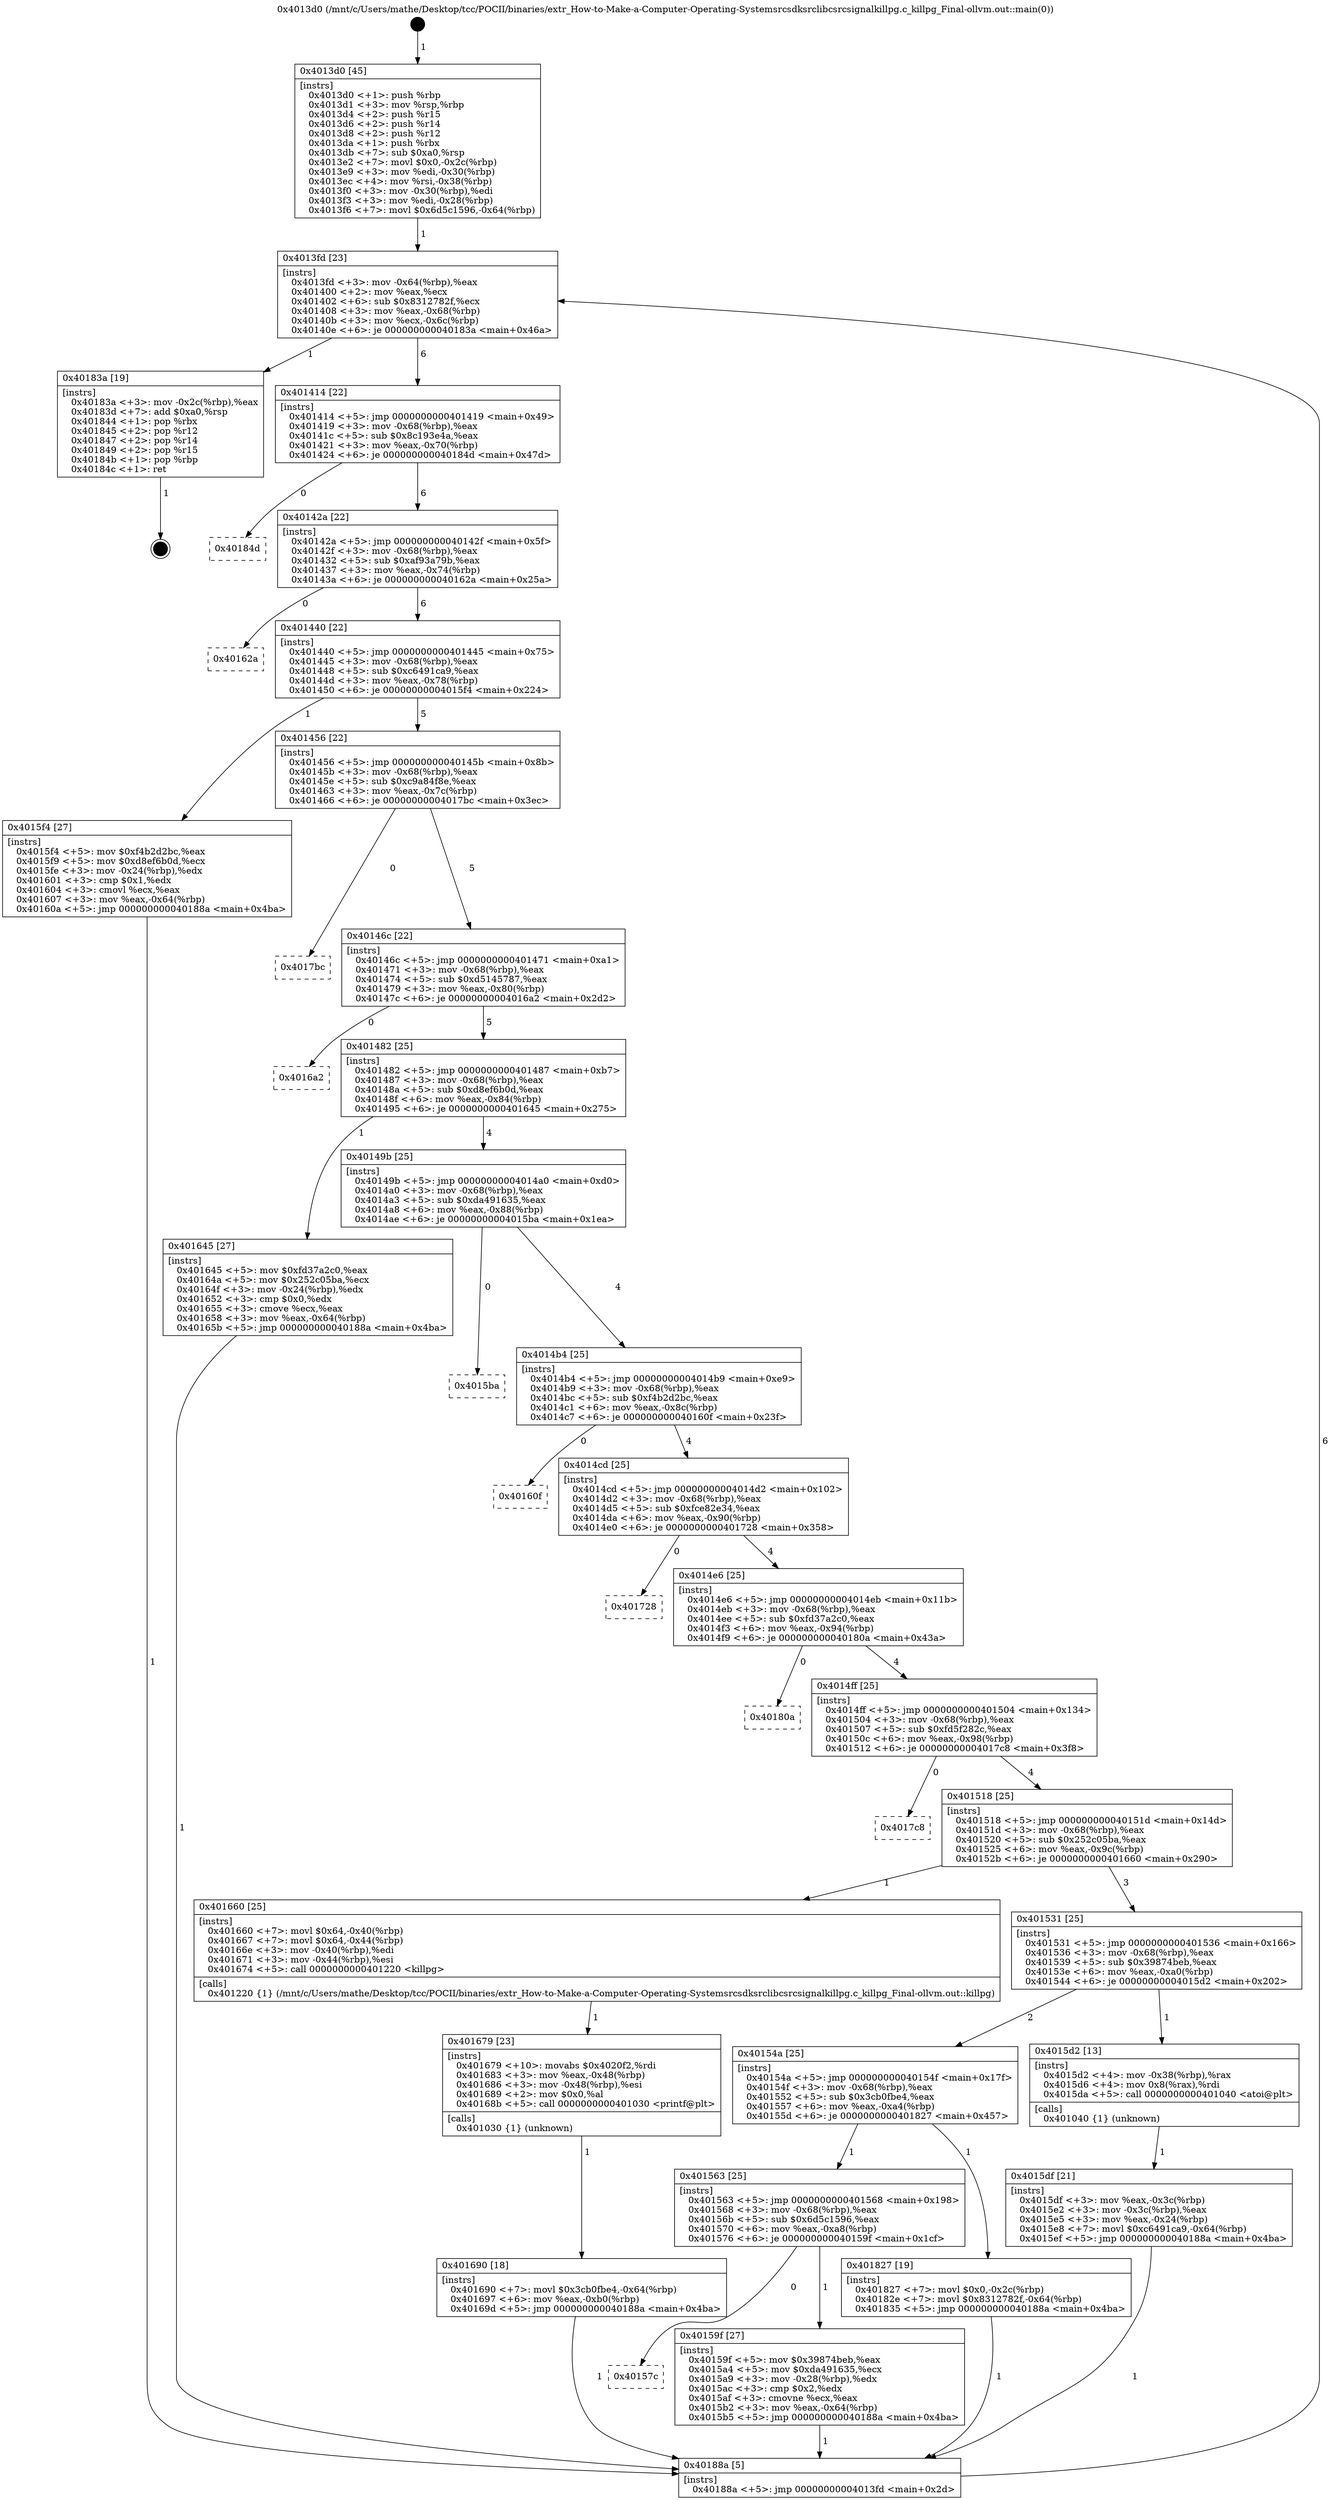 digraph "0x4013d0" {
  label = "0x4013d0 (/mnt/c/Users/mathe/Desktop/tcc/POCII/binaries/extr_How-to-Make-a-Computer-Operating-Systemsrcsdksrclibcsrcsignalkillpg.c_killpg_Final-ollvm.out::main(0))"
  labelloc = "t"
  node[shape=record]

  Entry [label="",width=0.3,height=0.3,shape=circle,fillcolor=black,style=filled]
  "0x4013fd" [label="{
     0x4013fd [23]\l
     | [instrs]\l
     &nbsp;&nbsp;0x4013fd \<+3\>: mov -0x64(%rbp),%eax\l
     &nbsp;&nbsp;0x401400 \<+2\>: mov %eax,%ecx\l
     &nbsp;&nbsp;0x401402 \<+6\>: sub $0x8312782f,%ecx\l
     &nbsp;&nbsp;0x401408 \<+3\>: mov %eax,-0x68(%rbp)\l
     &nbsp;&nbsp;0x40140b \<+3\>: mov %ecx,-0x6c(%rbp)\l
     &nbsp;&nbsp;0x40140e \<+6\>: je 000000000040183a \<main+0x46a\>\l
  }"]
  "0x40183a" [label="{
     0x40183a [19]\l
     | [instrs]\l
     &nbsp;&nbsp;0x40183a \<+3\>: mov -0x2c(%rbp),%eax\l
     &nbsp;&nbsp;0x40183d \<+7\>: add $0xa0,%rsp\l
     &nbsp;&nbsp;0x401844 \<+1\>: pop %rbx\l
     &nbsp;&nbsp;0x401845 \<+2\>: pop %r12\l
     &nbsp;&nbsp;0x401847 \<+2\>: pop %r14\l
     &nbsp;&nbsp;0x401849 \<+2\>: pop %r15\l
     &nbsp;&nbsp;0x40184b \<+1\>: pop %rbp\l
     &nbsp;&nbsp;0x40184c \<+1\>: ret\l
  }"]
  "0x401414" [label="{
     0x401414 [22]\l
     | [instrs]\l
     &nbsp;&nbsp;0x401414 \<+5\>: jmp 0000000000401419 \<main+0x49\>\l
     &nbsp;&nbsp;0x401419 \<+3\>: mov -0x68(%rbp),%eax\l
     &nbsp;&nbsp;0x40141c \<+5\>: sub $0x8c193e4a,%eax\l
     &nbsp;&nbsp;0x401421 \<+3\>: mov %eax,-0x70(%rbp)\l
     &nbsp;&nbsp;0x401424 \<+6\>: je 000000000040184d \<main+0x47d\>\l
  }"]
  Exit [label="",width=0.3,height=0.3,shape=circle,fillcolor=black,style=filled,peripheries=2]
  "0x40184d" [label="{
     0x40184d\l
  }", style=dashed]
  "0x40142a" [label="{
     0x40142a [22]\l
     | [instrs]\l
     &nbsp;&nbsp;0x40142a \<+5\>: jmp 000000000040142f \<main+0x5f\>\l
     &nbsp;&nbsp;0x40142f \<+3\>: mov -0x68(%rbp),%eax\l
     &nbsp;&nbsp;0x401432 \<+5\>: sub $0xaf93a79b,%eax\l
     &nbsp;&nbsp;0x401437 \<+3\>: mov %eax,-0x74(%rbp)\l
     &nbsp;&nbsp;0x40143a \<+6\>: je 000000000040162a \<main+0x25a\>\l
  }"]
  "0x401690" [label="{
     0x401690 [18]\l
     | [instrs]\l
     &nbsp;&nbsp;0x401690 \<+7\>: movl $0x3cb0fbe4,-0x64(%rbp)\l
     &nbsp;&nbsp;0x401697 \<+6\>: mov %eax,-0xb0(%rbp)\l
     &nbsp;&nbsp;0x40169d \<+5\>: jmp 000000000040188a \<main+0x4ba\>\l
  }"]
  "0x40162a" [label="{
     0x40162a\l
  }", style=dashed]
  "0x401440" [label="{
     0x401440 [22]\l
     | [instrs]\l
     &nbsp;&nbsp;0x401440 \<+5\>: jmp 0000000000401445 \<main+0x75\>\l
     &nbsp;&nbsp;0x401445 \<+3\>: mov -0x68(%rbp),%eax\l
     &nbsp;&nbsp;0x401448 \<+5\>: sub $0xc6491ca9,%eax\l
     &nbsp;&nbsp;0x40144d \<+3\>: mov %eax,-0x78(%rbp)\l
     &nbsp;&nbsp;0x401450 \<+6\>: je 00000000004015f4 \<main+0x224\>\l
  }"]
  "0x401679" [label="{
     0x401679 [23]\l
     | [instrs]\l
     &nbsp;&nbsp;0x401679 \<+10\>: movabs $0x4020f2,%rdi\l
     &nbsp;&nbsp;0x401683 \<+3\>: mov %eax,-0x48(%rbp)\l
     &nbsp;&nbsp;0x401686 \<+3\>: mov -0x48(%rbp),%esi\l
     &nbsp;&nbsp;0x401689 \<+2\>: mov $0x0,%al\l
     &nbsp;&nbsp;0x40168b \<+5\>: call 0000000000401030 \<printf@plt\>\l
     | [calls]\l
     &nbsp;&nbsp;0x401030 \{1\} (unknown)\l
  }"]
  "0x4015f4" [label="{
     0x4015f4 [27]\l
     | [instrs]\l
     &nbsp;&nbsp;0x4015f4 \<+5\>: mov $0xf4b2d2bc,%eax\l
     &nbsp;&nbsp;0x4015f9 \<+5\>: mov $0xd8ef6b0d,%ecx\l
     &nbsp;&nbsp;0x4015fe \<+3\>: mov -0x24(%rbp),%edx\l
     &nbsp;&nbsp;0x401601 \<+3\>: cmp $0x1,%edx\l
     &nbsp;&nbsp;0x401604 \<+3\>: cmovl %ecx,%eax\l
     &nbsp;&nbsp;0x401607 \<+3\>: mov %eax,-0x64(%rbp)\l
     &nbsp;&nbsp;0x40160a \<+5\>: jmp 000000000040188a \<main+0x4ba\>\l
  }"]
  "0x401456" [label="{
     0x401456 [22]\l
     | [instrs]\l
     &nbsp;&nbsp;0x401456 \<+5\>: jmp 000000000040145b \<main+0x8b\>\l
     &nbsp;&nbsp;0x40145b \<+3\>: mov -0x68(%rbp),%eax\l
     &nbsp;&nbsp;0x40145e \<+5\>: sub $0xc9a84f8e,%eax\l
     &nbsp;&nbsp;0x401463 \<+3\>: mov %eax,-0x7c(%rbp)\l
     &nbsp;&nbsp;0x401466 \<+6\>: je 00000000004017bc \<main+0x3ec\>\l
  }"]
  "0x4015df" [label="{
     0x4015df [21]\l
     | [instrs]\l
     &nbsp;&nbsp;0x4015df \<+3\>: mov %eax,-0x3c(%rbp)\l
     &nbsp;&nbsp;0x4015e2 \<+3\>: mov -0x3c(%rbp),%eax\l
     &nbsp;&nbsp;0x4015e5 \<+3\>: mov %eax,-0x24(%rbp)\l
     &nbsp;&nbsp;0x4015e8 \<+7\>: movl $0xc6491ca9,-0x64(%rbp)\l
     &nbsp;&nbsp;0x4015ef \<+5\>: jmp 000000000040188a \<main+0x4ba\>\l
  }"]
  "0x4017bc" [label="{
     0x4017bc\l
  }", style=dashed]
  "0x40146c" [label="{
     0x40146c [22]\l
     | [instrs]\l
     &nbsp;&nbsp;0x40146c \<+5\>: jmp 0000000000401471 \<main+0xa1\>\l
     &nbsp;&nbsp;0x401471 \<+3\>: mov -0x68(%rbp),%eax\l
     &nbsp;&nbsp;0x401474 \<+5\>: sub $0xd5145787,%eax\l
     &nbsp;&nbsp;0x401479 \<+3\>: mov %eax,-0x80(%rbp)\l
     &nbsp;&nbsp;0x40147c \<+6\>: je 00000000004016a2 \<main+0x2d2\>\l
  }"]
  "0x4013d0" [label="{
     0x4013d0 [45]\l
     | [instrs]\l
     &nbsp;&nbsp;0x4013d0 \<+1\>: push %rbp\l
     &nbsp;&nbsp;0x4013d1 \<+3\>: mov %rsp,%rbp\l
     &nbsp;&nbsp;0x4013d4 \<+2\>: push %r15\l
     &nbsp;&nbsp;0x4013d6 \<+2\>: push %r14\l
     &nbsp;&nbsp;0x4013d8 \<+2\>: push %r12\l
     &nbsp;&nbsp;0x4013da \<+1\>: push %rbx\l
     &nbsp;&nbsp;0x4013db \<+7\>: sub $0xa0,%rsp\l
     &nbsp;&nbsp;0x4013e2 \<+7\>: movl $0x0,-0x2c(%rbp)\l
     &nbsp;&nbsp;0x4013e9 \<+3\>: mov %edi,-0x30(%rbp)\l
     &nbsp;&nbsp;0x4013ec \<+4\>: mov %rsi,-0x38(%rbp)\l
     &nbsp;&nbsp;0x4013f0 \<+3\>: mov -0x30(%rbp),%edi\l
     &nbsp;&nbsp;0x4013f3 \<+3\>: mov %edi,-0x28(%rbp)\l
     &nbsp;&nbsp;0x4013f6 \<+7\>: movl $0x6d5c1596,-0x64(%rbp)\l
  }"]
  "0x4016a2" [label="{
     0x4016a2\l
  }", style=dashed]
  "0x401482" [label="{
     0x401482 [25]\l
     | [instrs]\l
     &nbsp;&nbsp;0x401482 \<+5\>: jmp 0000000000401487 \<main+0xb7\>\l
     &nbsp;&nbsp;0x401487 \<+3\>: mov -0x68(%rbp),%eax\l
     &nbsp;&nbsp;0x40148a \<+5\>: sub $0xd8ef6b0d,%eax\l
     &nbsp;&nbsp;0x40148f \<+6\>: mov %eax,-0x84(%rbp)\l
     &nbsp;&nbsp;0x401495 \<+6\>: je 0000000000401645 \<main+0x275\>\l
  }"]
  "0x40188a" [label="{
     0x40188a [5]\l
     | [instrs]\l
     &nbsp;&nbsp;0x40188a \<+5\>: jmp 00000000004013fd \<main+0x2d\>\l
  }"]
  "0x401645" [label="{
     0x401645 [27]\l
     | [instrs]\l
     &nbsp;&nbsp;0x401645 \<+5\>: mov $0xfd37a2c0,%eax\l
     &nbsp;&nbsp;0x40164a \<+5\>: mov $0x252c05ba,%ecx\l
     &nbsp;&nbsp;0x40164f \<+3\>: mov -0x24(%rbp),%edx\l
     &nbsp;&nbsp;0x401652 \<+3\>: cmp $0x0,%edx\l
     &nbsp;&nbsp;0x401655 \<+3\>: cmove %ecx,%eax\l
     &nbsp;&nbsp;0x401658 \<+3\>: mov %eax,-0x64(%rbp)\l
     &nbsp;&nbsp;0x40165b \<+5\>: jmp 000000000040188a \<main+0x4ba\>\l
  }"]
  "0x40149b" [label="{
     0x40149b [25]\l
     | [instrs]\l
     &nbsp;&nbsp;0x40149b \<+5\>: jmp 00000000004014a0 \<main+0xd0\>\l
     &nbsp;&nbsp;0x4014a0 \<+3\>: mov -0x68(%rbp),%eax\l
     &nbsp;&nbsp;0x4014a3 \<+5\>: sub $0xda491635,%eax\l
     &nbsp;&nbsp;0x4014a8 \<+6\>: mov %eax,-0x88(%rbp)\l
     &nbsp;&nbsp;0x4014ae \<+6\>: je 00000000004015ba \<main+0x1ea\>\l
  }"]
  "0x40157c" [label="{
     0x40157c\l
  }", style=dashed]
  "0x4015ba" [label="{
     0x4015ba\l
  }", style=dashed]
  "0x4014b4" [label="{
     0x4014b4 [25]\l
     | [instrs]\l
     &nbsp;&nbsp;0x4014b4 \<+5\>: jmp 00000000004014b9 \<main+0xe9\>\l
     &nbsp;&nbsp;0x4014b9 \<+3\>: mov -0x68(%rbp),%eax\l
     &nbsp;&nbsp;0x4014bc \<+5\>: sub $0xf4b2d2bc,%eax\l
     &nbsp;&nbsp;0x4014c1 \<+6\>: mov %eax,-0x8c(%rbp)\l
     &nbsp;&nbsp;0x4014c7 \<+6\>: je 000000000040160f \<main+0x23f\>\l
  }"]
  "0x40159f" [label="{
     0x40159f [27]\l
     | [instrs]\l
     &nbsp;&nbsp;0x40159f \<+5\>: mov $0x39874beb,%eax\l
     &nbsp;&nbsp;0x4015a4 \<+5\>: mov $0xda491635,%ecx\l
     &nbsp;&nbsp;0x4015a9 \<+3\>: mov -0x28(%rbp),%edx\l
     &nbsp;&nbsp;0x4015ac \<+3\>: cmp $0x2,%edx\l
     &nbsp;&nbsp;0x4015af \<+3\>: cmovne %ecx,%eax\l
     &nbsp;&nbsp;0x4015b2 \<+3\>: mov %eax,-0x64(%rbp)\l
     &nbsp;&nbsp;0x4015b5 \<+5\>: jmp 000000000040188a \<main+0x4ba\>\l
  }"]
  "0x40160f" [label="{
     0x40160f\l
  }", style=dashed]
  "0x4014cd" [label="{
     0x4014cd [25]\l
     | [instrs]\l
     &nbsp;&nbsp;0x4014cd \<+5\>: jmp 00000000004014d2 \<main+0x102\>\l
     &nbsp;&nbsp;0x4014d2 \<+3\>: mov -0x68(%rbp),%eax\l
     &nbsp;&nbsp;0x4014d5 \<+5\>: sub $0xfce82e34,%eax\l
     &nbsp;&nbsp;0x4014da \<+6\>: mov %eax,-0x90(%rbp)\l
     &nbsp;&nbsp;0x4014e0 \<+6\>: je 0000000000401728 \<main+0x358\>\l
  }"]
  "0x401563" [label="{
     0x401563 [25]\l
     | [instrs]\l
     &nbsp;&nbsp;0x401563 \<+5\>: jmp 0000000000401568 \<main+0x198\>\l
     &nbsp;&nbsp;0x401568 \<+3\>: mov -0x68(%rbp),%eax\l
     &nbsp;&nbsp;0x40156b \<+5\>: sub $0x6d5c1596,%eax\l
     &nbsp;&nbsp;0x401570 \<+6\>: mov %eax,-0xa8(%rbp)\l
     &nbsp;&nbsp;0x401576 \<+6\>: je 000000000040159f \<main+0x1cf\>\l
  }"]
  "0x401728" [label="{
     0x401728\l
  }", style=dashed]
  "0x4014e6" [label="{
     0x4014e6 [25]\l
     | [instrs]\l
     &nbsp;&nbsp;0x4014e6 \<+5\>: jmp 00000000004014eb \<main+0x11b\>\l
     &nbsp;&nbsp;0x4014eb \<+3\>: mov -0x68(%rbp),%eax\l
     &nbsp;&nbsp;0x4014ee \<+5\>: sub $0xfd37a2c0,%eax\l
     &nbsp;&nbsp;0x4014f3 \<+6\>: mov %eax,-0x94(%rbp)\l
     &nbsp;&nbsp;0x4014f9 \<+6\>: je 000000000040180a \<main+0x43a\>\l
  }"]
  "0x401827" [label="{
     0x401827 [19]\l
     | [instrs]\l
     &nbsp;&nbsp;0x401827 \<+7\>: movl $0x0,-0x2c(%rbp)\l
     &nbsp;&nbsp;0x40182e \<+7\>: movl $0x8312782f,-0x64(%rbp)\l
     &nbsp;&nbsp;0x401835 \<+5\>: jmp 000000000040188a \<main+0x4ba\>\l
  }"]
  "0x40180a" [label="{
     0x40180a\l
  }", style=dashed]
  "0x4014ff" [label="{
     0x4014ff [25]\l
     | [instrs]\l
     &nbsp;&nbsp;0x4014ff \<+5\>: jmp 0000000000401504 \<main+0x134\>\l
     &nbsp;&nbsp;0x401504 \<+3\>: mov -0x68(%rbp),%eax\l
     &nbsp;&nbsp;0x401507 \<+5\>: sub $0xfd5f282c,%eax\l
     &nbsp;&nbsp;0x40150c \<+6\>: mov %eax,-0x98(%rbp)\l
     &nbsp;&nbsp;0x401512 \<+6\>: je 00000000004017c8 \<main+0x3f8\>\l
  }"]
  "0x40154a" [label="{
     0x40154a [25]\l
     | [instrs]\l
     &nbsp;&nbsp;0x40154a \<+5\>: jmp 000000000040154f \<main+0x17f\>\l
     &nbsp;&nbsp;0x40154f \<+3\>: mov -0x68(%rbp),%eax\l
     &nbsp;&nbsp;0x401552 \<+5\>: sub $0x3cb0fbe4,%eax\l
     &nbsp;&nbsp;0x401557 \<+6\>: mov %eax,-0xa4(%rbp)\l
     &nbsp;&nbsp;0x40155d \<+6\>: je 0000000000401827 \<main+0x457\>\l
  }"]
  "0x4017c8" [label="{
     0x4017c8\l
  }", style=dashed]
  "0x401518" [label="{
     0x401518 [25]\l
     | [instrs]\l
     &nbsp;&nbsp;0x401518 \<+5\>: jmp 000000000040151d \<main+0x14d\>\l
     &nbsp;&nbsp;0x40151d \<+3\>: mov -0x68(%rbp),%eax\l
     &nbsp;&nbsp;0x401520 \<+5\>: sub $0x252c05ba,%eax\l
     &nbsp;&nbsp;0x401525 \<+6\>: mov %eax,-0x9c(%rbp)\l
     &nbsp;&nbsp;0x40152b \<+6\>: je 0000000000401660 \<main+0x290\>\l
  }"]
  "0x4015d2" [label="{
     0x4015d2 [13]\l
     | [instrs]\l
     &nbsp;&nbsp;0x4015d2 \<+4\>: mov -0x38(%rbp),%rax\l
     &nbsp;&nbsp;0x4015d6 \<+4\>: mov 0x8(%rax),%rdi\l
     &nbsp;&nbsp;0x4015da \<+5\>: call 0000000000401040 \<atoi@plt\>\l
     | [calls]\l
     &nbsp;&nbsp;0x401040 \{1\} (unknown)\l
  }"]
  "0x401660" [label="{
     0x401660 [25]\l
     | [instrs]\l
     &nbsp;&nbsp;0x401660 \<+7\>: movl $0x64,-0x40(%rbp)\l
     &nbsp;&nbsp;0x401667 \<+7\>: movl $0x64,-0x44(%rbp)\l
     &nbsp;&nbsp;0x40166e \<+3\>: mov -0x40(%rbp),%edi\l
     &nbsp;&nbsp;0x401671 \<+3\>: mov -0x44(%rbp),%esi\l
     &nbsp;&nbsp;0x401674 \<+5\>: call 0000000000401220 \<killpg\>\l
     | [calls]\l
     &nbsp;&nbsp;0x401220 \{1\} (/mnt/c/Users/mathe/Desktop/tcc/POCII/binaries/extr_How-to-Make-a-Computer-Operating-Systemsrcsdksrclibcsrcsignalkillpg.c_killpg_Final-ollvm.out::killpg)\l
  }"]
  "0x401531" [label="{
     0x401531 [25]\l
     | [instrs]\l
     &nbsp;&nbsp;0x401531 \<+5\>: jmp 0000000000401536 \<main+0x166\>\l
     &nbsp;&nbsp;0x401536 \<+3\>: mov -0x68(%rbp),%eax\l
     &nbsp;&nbsp;0x401539 \<+5\>: sub $0x39874beb,%eax\l
     &nbsp;&nbsp;0x40153e \<+6\>: mov %eax,-0xa0(%rbp)\l
     &nbsp;&nbsp;0x401544 \<+6\>: je 00000000004015d2 \<main+0x202\>\l
  }"]
  Entry -> "0x4013d0" [label=" 1"]
  "0x4013fd" -> "0x40183a" [label=" 1"]
  "0x4013fd" -> "0x401414" [label=" 6"]
  "0x40183a" -> Exit [label=" 1"]
  "0x401414" -> "0x40184d" [label=" 0"]
  "0x401414" -> "0x40142a" [label=" 6"]
  "0x401827" -> "0x40188a" [label=" 1"]
  "0x40142a" -> "0x40162a" [label=" 0"]
  "0x40142a" -> "0x401440" [label=" 6"]
  "0x401690" -> "0x40188a" [label=" 1"]
  "0x401440" -> "0x4015f4" [label=" 1"]
  "0x401440" -> "0x401456" [label=" 5"]
  "0x401679" -> "0x401690" [label=" 1"]
  "0x401456" -> "0x4017bc" [label=" 0"]
  "0x401456" -> "0x40146c" [label=" 5"]
  "0x401660" -> "0x401679" [label=" 1"]
  "0x40146c" -> "0x4016a2" [label=" 0"]
  "0x40146c" -> "0x401482" [label=" 5"]
  "0x401645" -> "0x40188a" [label=" 1"]
  "0x401482" -> "0x401645" [label=" 1"]
  "0x401482" -> "0x40149b" [label=" 4"]
  "0x4015f4" -> "0x40188a" [label=" 1"]
  "0x40149b" -> "0x4015ba" [label=" 0"]
  "0x40149b" -> "0x4014b4" [label=" 4"]
  "0x4015df" -> "0x40188a" [label=" 1"]
  "0x4014b4" -> "0x40160f" [label=" 0"]
  "0x4014b4" -> "0x4014cd" [label=" 4"]
  "0x4015d2" -> "0x4015df" [label=" 1"]
  "0x4014cd" -> "0x401728" [label=" 0"]
  "0x4014cd" -> "0x4014e6" [label=" 4"]
  "0x4013d0" -> "0x4013fd" [label=" 1"]
  "0x4014e6" -> "0x40180a" [label=" 0"]
  "0x4014e6" -> "0x4014ff" [label=" 4"]
  "0x40159f" -> "0x40188a" [label=" 1"]
  "0x4014ff" -> "0x4017c8" [label=" 0"]
  "0x4014ff" -> "0x401518" [label=" 4"]
  "0x401563" -> "0x40159f" [label=" 1"]
  "0x401518" -> "0x401660" [label=" 1"]
  "0x401518" -> "0x401531" [label=" 3"]
  "0x40188a" -> "0x4013fd" [label=" 6"]
  "0x401531" -> "0x4015d2" [label=" 1"]
  "0x401531" -> "0x40154a" [label=" 2"]
  "0x401563" -> "0x40157c" [label=" 0"]
  "0x40154a" -> "0x401827" [label=" 1"]
  "0x40154a" -> "0x401563" [label=" 1"]
}
